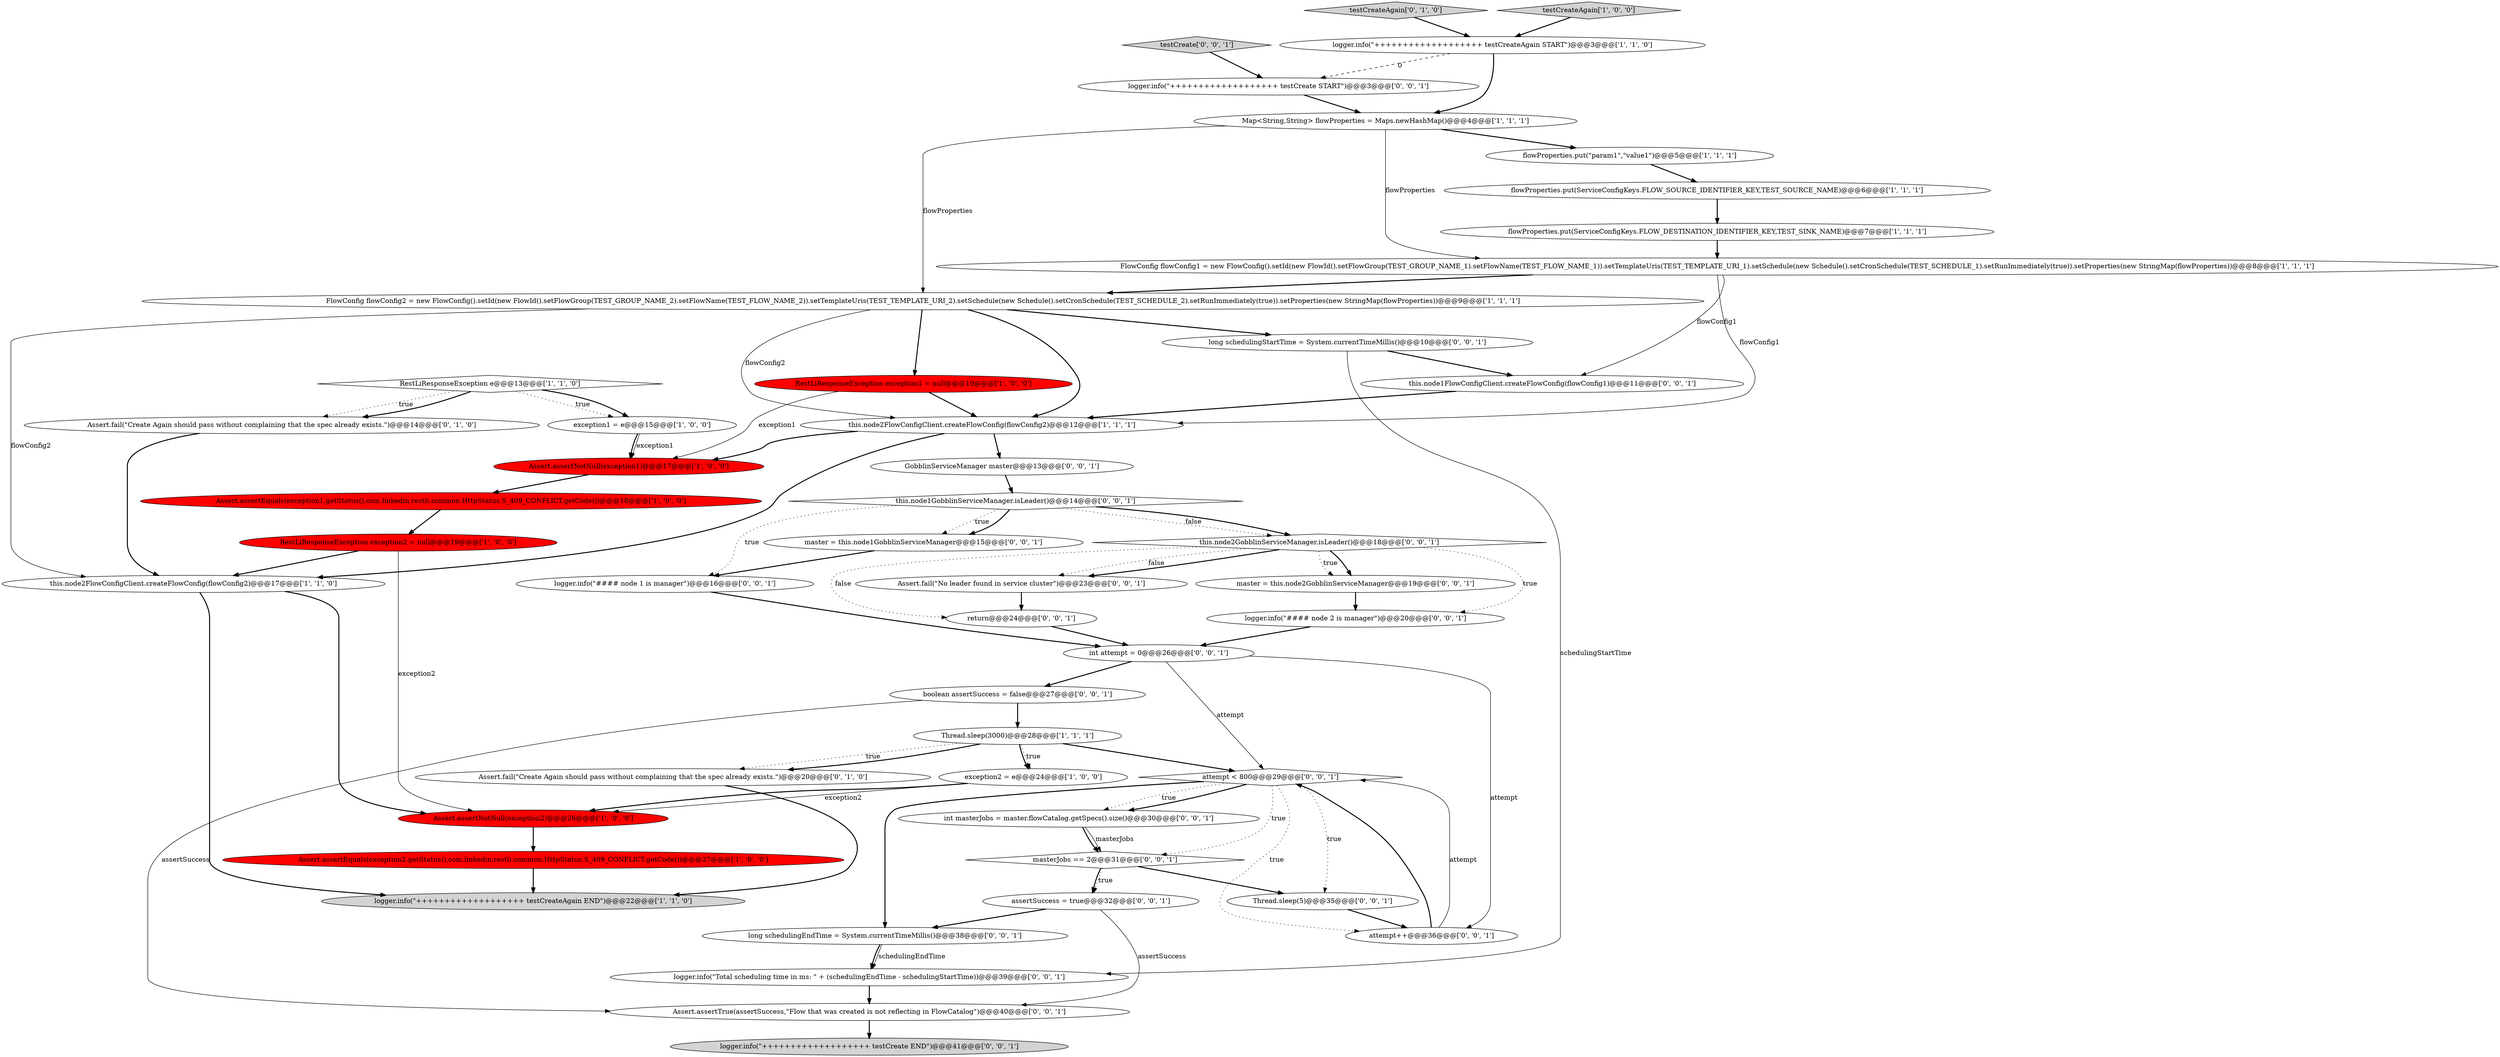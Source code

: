 digraph {
41 [style = filled, label = "int attempt = 0@@@26@@@['0', '0', '1']", fillcolor = white, shape = ellipse image = "AAA0AAABBB3BBB"];
17 [style = filled, label = "this.node2FlowConfigClient.createFlowConfig(flowConfig2)@@@17@@@['1', '1', '0']", fillcolor = white, shape = ellipse image = "AAA0AAABBB1BBB"];
46 [style = filled, label = "logger.info(\"Total scheduling time in ms: \" + (schedulingEndTime - schedulingStartTime))@@@39@@@['0', '0', '1']", fillcolor = white, shape = ellipse image = "AAA0AAABBB3BBB"];
47 [style = filled, label = "long schedulingEndTime = System.currentTimeMillis()@@@38@@@['0', '0', '1']", fillcolor = white, shape = ellipse image = "AAA0AAABBB3BBB"];
10 [style = filled, label = "FlowConfig flowConfig2 = new FlowConfig().setId(new FlowId().setFlowGroup(TEST_GROUP_NAME_2).setFlowName(TEST_FLOW_NAME_2)).setTemplateUris(TEST_TEMPLATE_URI_2).setSchedule(new Schedule().setCronSchedule(TEST_SCHEDULE_2).setRunImmediately(true)).setProperties(new StringMap(flowProperties))@@@9@@@['1', '1', '1']", fillcolor = white, shape = ellipse image = "AAA0AAABBB1BBB"];
39 [style = filled, label = "masterJobs == 2@@@31@@@['0', '0', '1']", fillcolor = white, shape = diamond image = "AAA0AAABBB3BBB"];
31 [style = filled, label = "master = this.node1GobblinServiceManager@@@15@@@['0', '0', '1']", fillcolor = white, shape = ellipse image = "AAA0AAABBB3BBB"];
37 [style = filled, label = "GobblinServiceManager master@@@13@@@['0', '0', '1']", fillcolor = white, shape = ellipse image = "AAA0AAABBB3BBB"];
25 [style = filled, label = "logger.info(\"+++++++++++++++++++ testCreate START\")@@@3@@@['0', '0', '1']", fillcolor = white, shape = ellipse image = "AAA0AAABBB3BBB"];
23 [style = filled, label = "testCreateAgain['0', '1', '0']", fillcolor = lightgray, shape = diamond image = "AAA0AAABBB2BBB"];
42 [style = filled, label = "attempt < 800@@@29@@@['0', '0', '1']", fillcolor = white, shape = diamond image = "AAA0AAABBB3BBB"];
27 [style = filled, label = "testCreate['0', '0', '1']", fillcolor = lightgray, shape = diamond image = "AAA0AAABBB3BBB"];
48 [style = filled, label = "return@@@24@@@['0', '0', '1']", fillcolor = white, shape = ellipse image = "AAA0AAABBB3BBB"];
1 [style = filled, label = "flowProperties.put(\"param1\",\"value1\")@@@5@@@['1', '1', '1']", fillcolor = white, shape = ellipse image = "AAA0AAABBB1BBB"];
35 [style = filled, label = "Thread.sleep(5)@@@35@@@['0', '0', '1']", fillcolor = white, shape = ellipse image = "AAA0AAABBB3BBB"];
24 [style = filled, label = "int masterJobs = master.flowCatalog.getSpecs().size()@@@30@@@['0', '0', '1']", fillcolor = white, shape = ellipse image = "AAA0AAABBB3BBB"];
18 [style = filled, label = "Assert.assertEquals(exception2.getStatus(),com.linkedin.restli.common.HttpStatus.S_409_CONFLICT.getCode())@@@27@@@['1', '0', '0']", fillcolor = red, shape = ellipse image = "AAA1AAABBB1BBB"];
11 [style = filled, label = "logger.info(\"+++++++++++++++++++ testCreateAgain START\")@@@3@@@['1', '1', '0']", fillcolor = white, shape = ellipse image = "AAA0AAABBB1BBB"];
21 [style = filled, label = "Assert.fail(\"Create Again should pass without complaining that the spec already exists.\")@@@20@@@['0', '1', '0']", fillcolor = white, shape = ellipse image = "AAA0AAABBB2BBB"];
13 [style = filled, label = "flowProperties.put(ServiceConfigKeys.FLOW_SOURCE_IDENTIFIER_KEY,TEST_SOURCE_NAME)@@@6@@@['1', '1', '1']", fillcolor = white, shape = ellipse image = "AAA0AAABBB1BBB"];
22 [style = filled, label = "Assert.fail(\"Create Again should pass without complaining that the spec already exists.\")@@@14@@@['0', '1', '0']", fillcolor = white, shape = ellipse image = "AAA0AAABBB2BBB"];
3 [style = filled, label = "Assert.assertNotNull(exception2)@@@26@@@['1', '0', '0']", fillcolor = red, shape = ellipse image = "AAA1AAABBB1BBB"];
15 [style = filled, label = "Assert.assertEquals(exception1.getStatus(),com.linkedin.restli.common.HttpStatus.S_409_CONFLICT.getCode())@@@18@@@['1', '0', '0']", fillcolor = red, shape = ellipse image = "AAA1AAABBB1BBB"];
8 [style = filled, label = "Assert.assertNotNull(exception1)@@@17@@@['1', '0', '0']", fillcolor = red, shape = ellipse image = "AAA1AAABBB1BBB"];
6 [style = filled, label = "Map<String,String> flowProperties = Maps.newHashMap()@@@4@@@['1', '1', '1']", fillcolor = white, shape = ellipse image = "AAA0AAABBB1BBB"];
14 [style = filled, label = "FlowConfig flowConfig1 = new FlowConfig().setId(new FlowId().setFlowGroup(TEST_GROUP_NAME_1).setFlowName(TEST_FLOW_NAME_1)).setTemplateUris(TEST_TEMPLATE_URI_1).setSchedule(new Schedule().setCronSchedule(TEST_SCHEDULE_1).setRunImmediately(true)).setProperties(new StringMap(flowProperties))@@@8@@@['1', '1', '1']", fillcolor = white, shape = ellipse image = "AAA0AAABBB1BBB"];
38 [style = filled, label = "logger.info(\"+++++++++++++++++++ testCreate END\")@@@41@@@['0', '0', '1']", fillcolor = lightgray, shape = ellipse image = "AAA0AAABBB3BBB"];
43 [style = filled, label = "logger.info(\"#### node 1 is manager\")@@@16@@@['0', '0', '1']", fillcolor = white, shape = ellipse image = "AAA0AAABBB3BBB"];
44 [style = filled, label = "this.node1GobblinServiceManager.isLeader()@@@14@@@['0', '0', '1']", fillcolor = white, shape = diamond image = "AAA0AAABBB3BBB"];
16 [style = filled, label = "this.node2FlowConfigClient.createFlowConfig(flowConfig2)@@@12@@@['1', '1', '1']", fillcolor = white, shape = ellipse image = "AAA0AAABBB1BBB"];
36 [style = filled, label = "long schedulingStartTime = System.currentTimeMillis()@@@10@@@['0', '0', '1']", fillcolor = white, shape = ellipse image = "AAA0AAABBB3BBB"];
4 [style = filled, label = "testCreateAgain['1', '0', '0']", fillcolor = lightgray, shape = diamond image = "AAA0AAABBB1BBB"];
26 [style = filled, label = "logger.info(\"#### node 2 is manager\")@@@20@@@['0', '0', '1']", fillcolor = white, shape = ellipse image = "AAA0AAABBB3BBB"];
0 [style = filled, label = "exception2 = e@@@24@@@['1', '0', '0']", fillcolor = white, shape = ellipse image = "AAA0AAABBB1BBB"];
28 [style = filled, label = "Assert.fail(\"No leader found in service cluster\")@@@23@@@['0', '0', '1']", fillcolor = white, shape = ellipse image = "AAA0AAABBB3BBB"];
20 [style = filled, label = "logger.info(\"+++++++++++++++++++ testCreateAgain END\")@@@22@@@['1', '1', '0']", fillcolor = lightgray, shape = ellipse image = "AAA0AAABBB1BBB"];
40 [style = filled, label = "this.node2GobblinServiceManager.isLeader()@@@18@@@['0', '0', '1']", fillcolor = white, shape = diamond image = "AAA0AAABBB3BBB"];
12 [style = filled, label = "RestLiResponseException exception1 = null@@@10@@@['1', '0', '0']", fillcolor = red, shape = ellipse image = "AAA1AAABBB1BBB"];
2 [style = filled, label = "RestLiResponseException e@@@13@@@['1', '1', '0']", fillcolor = white, shape = diamond image = "AAA0AAABBB1BBB"];
34 [style = filled, label = "assertSuccess = true@@@32@@@['0', '0', '1']", fillcolor = white, shape = ellipse image = "AAA0AAABBB3BBB"];
30 [style = filled, label = "boolean assertSuccess = false@@@27@@@['0', '0', '1']", fillcolor = white, shape = ellipse image = "AAA0AAABBB3BBB"];
5 [style = filled, label = "flowProperties.put(ServiceConfigKeys.FLOW_DESTINATION_IDENTIFIER_KEY,TEST_SINK_NAME)@@@7@@@['1', '1', '1']", fillcolor = white, shape = ellipse image = "AAA0AAABBB1BBB"];
9 [style = filled, label = "RestLiResponseException exception2 = null@@@19@@@['1', '0', '0']", fillcolor = red, shape = ellipse image = "AAA1AAABBB1BBB"];
19 [style = filled, label = "Thread.sleep(3000)@@@28@@@['1', '1', '1']", fillcolor = white, shape = ellipse image = "AAA0AAABBB1BBB"];
45 [style = filled, label = "master = this.node2GobblinServiceManager@@@19@@@['0', '0', '1']", fillcolor = white, shape = ellipse image = "AAA0AAABBB3BBB"];
29 [style = filled, label = "attempt++@@@36@@@['0', '0', '1']", fillcolor = white, shape = ellipse image = "AAA0AAABBB3BBB"];
7 [style = filled, label = "exception1 = e@@@15@@@['1', '0', '0']", fillcolor = white, shape = ellipse image = "AAA0AAABBB1BBB"];
33 [style = filled, label = "Assert.assertTrue(assertSuccess,\"Flow that was created is not reflecting in FlowCatalog\")@@@40@@@['0', '0', '1']", fillcolor = white, shape = ellipse image = "AAA0AAABBB3BBB"];
32 [style = filled, label = "this.node1FlowConfigClient.createFlowConfig(flowConfig1)@@@11@@@['0', '0', '1']", fillcolor = white, shape = ellipse image = "AAA0AAABBB3BBB"];
6->14 [style = solid, label="flowProperties"];
16->37 [style = bold, label=""];
2->22 [style = dotted, label="true"];
24->39 [style = bold, label=""];
29->42 [style = solid, label="attempt"];
25->6 [style = bold, label=""];
7->8 [style = bold, label=""];
47->46 [style = solid, label="schedulingEndTime"];
14->32 [style = solid, label="flowConfig1"];
40->48 [style = dotted, label="false"];
1->13 [style = bold, label=""];
3->18 [style = bold, label=""];
41->42 [style = solid, label="attempt"];
10->12 [style = bold, label=""];
0->3 [style = solid, label="exception2"];
27->25 [style = bold, label=""];
34->33 [style = solid, label="assertSuccess"];
17->20 [style = bold, label=""];
0->3 [style = bold, label=""];
19->42 [style = bold, label=""];
48->41 [style = bold, label=""];
44->43 [style = dotted, label="true"];
40->26 [style = dotted, label="true"];
39->34 [style = bold, label=""];
34->47 [style = bold, label=""];
12->8 [style = solid, label="exception1"];
14->10 [style = bold, label=""];
24->39 [style = solid, label="masterJobs"];
9->17 [style = bold, label=""];
19->21 [style = dotted, label="true"];
16->17 [style = bold, label=""];
40->28 [style = dotted, label="false"];
42->24 [style = dotted, label="true"];
30->19 [style = bold, label=""];
18->20 [style = bold, label=""];
41->30 [style = bold, label=""];
15->9 [style = bold, label=""];
19->0 [style = dotted, label="true"];
39->35 [style = bold, label=""];
30->33 [style = solid, label="assertSuccess"];
46->33 [style = bold, label=""];
13->5 [style = bold, label=""];
22->17 [style = bold, label=""];
44->31 [style = dotted, label="true"];
39->34 [style = dotted, label="true"];
42->39 [style = dotted, label="true"];
7->8 [style = solid, label="exception1"];
8->15 [style = bold, label=""];
35->29 [style = bold, label=""];
16->8 [style = bold, label=""];
6->10 [style = solid, label="flowProperties"];
14->16 [style = solid, label="flowConfig1"];
42->47 [style = bold, label=""];
32->16 [style = bold, label=""];
42->24 [style = bold, label=""];
44->40 [style = dotted, label="false"];
19->0 [style = bold, label=""];
10->17 [style = solid, label="flowConfig2"];
6->1 [style = bold, label=""];
26->41 [style = bold, label=""];
10->16 [style = bold, label=""];
29->42 [style = bold, label=""];
37->44 [style = bold, label=""];
11->25 [style = dashed, label="0"];
17->3 [style = bold, label=""];
31->43 [style = bold, label=""];
43->41 [style = bold, label=""];
23->11 [style = bold, label=""];
9->3 [style = solid, label="exception2"];
42->29 [style = dotted, label="true"];
44->31 [style = bold, label=""];
19->21 [style = bold, label=""];
10->16 [style = solid, label="flowConfig2"];
11->6 [style = bold, label=""];
44->40 [style = bold, label=""];
36->32 [style = bold, label=""];
47->46 [style = bold, label=""];
12->16 [style = bold, label=""];
40->28 [style = bold, label=""];
5->14 [style = bold, label=""];
10->36 [style = bold, label=""];
21->20 [style = bold, label=""];
36->46 [style = solid, label="schedulingStartTime"];
2->7 [style = dotted, label="true"];
28->48 [style = bold, label=""];
42->35 [style = dotted, label="true"];
33->38 [style = bold, label=""];
45->26 [style = bold, label=""];
40->45 [style = bold, label=""];
2->7 [style = bold, label=""];
40->45 [style = dotted, label="true"];
2->22 [style = bold, label=""];
4->11 [style = bold, label=""];
41->29 [style = solid, label="attempt"];
}
